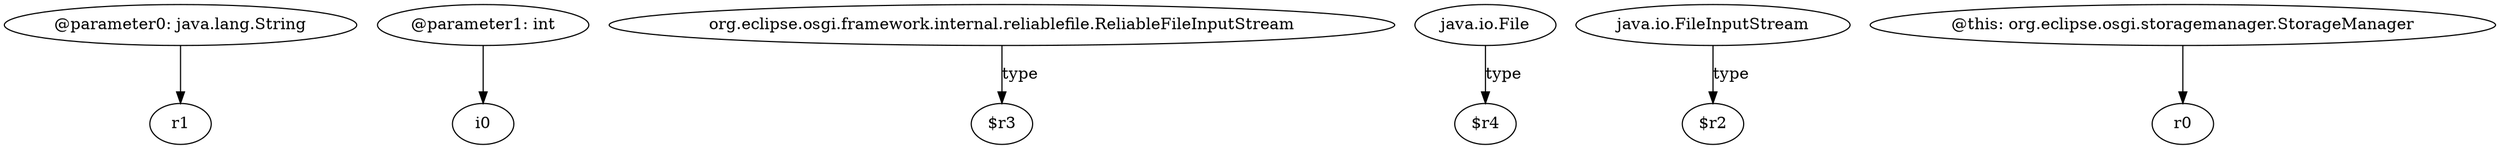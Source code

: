 digraph g {
0[label="@parameter0: java.lang.String"]
1[label="r1"]
0->1[label=""]
2[label="@parameter1: int"]
3[label="i0"]
2->3[label=""]
4[label="org.eclipse.osgi.framework.internal.reliablefile.ReliableFileInputStream"]
5[label="$r3"]
4->5[label="type"]
6[label="java.io.File"]
7[label="$r4"]
6->7[label="type"]
8[label="java.io.FileInputStream"]
9[label="$r2"]
8->9[label="type"]
10[label="@this: org.eclipse.osgi.storagemanager.StorageManager"]
11[label="r0"]
10->11[label=""]
}